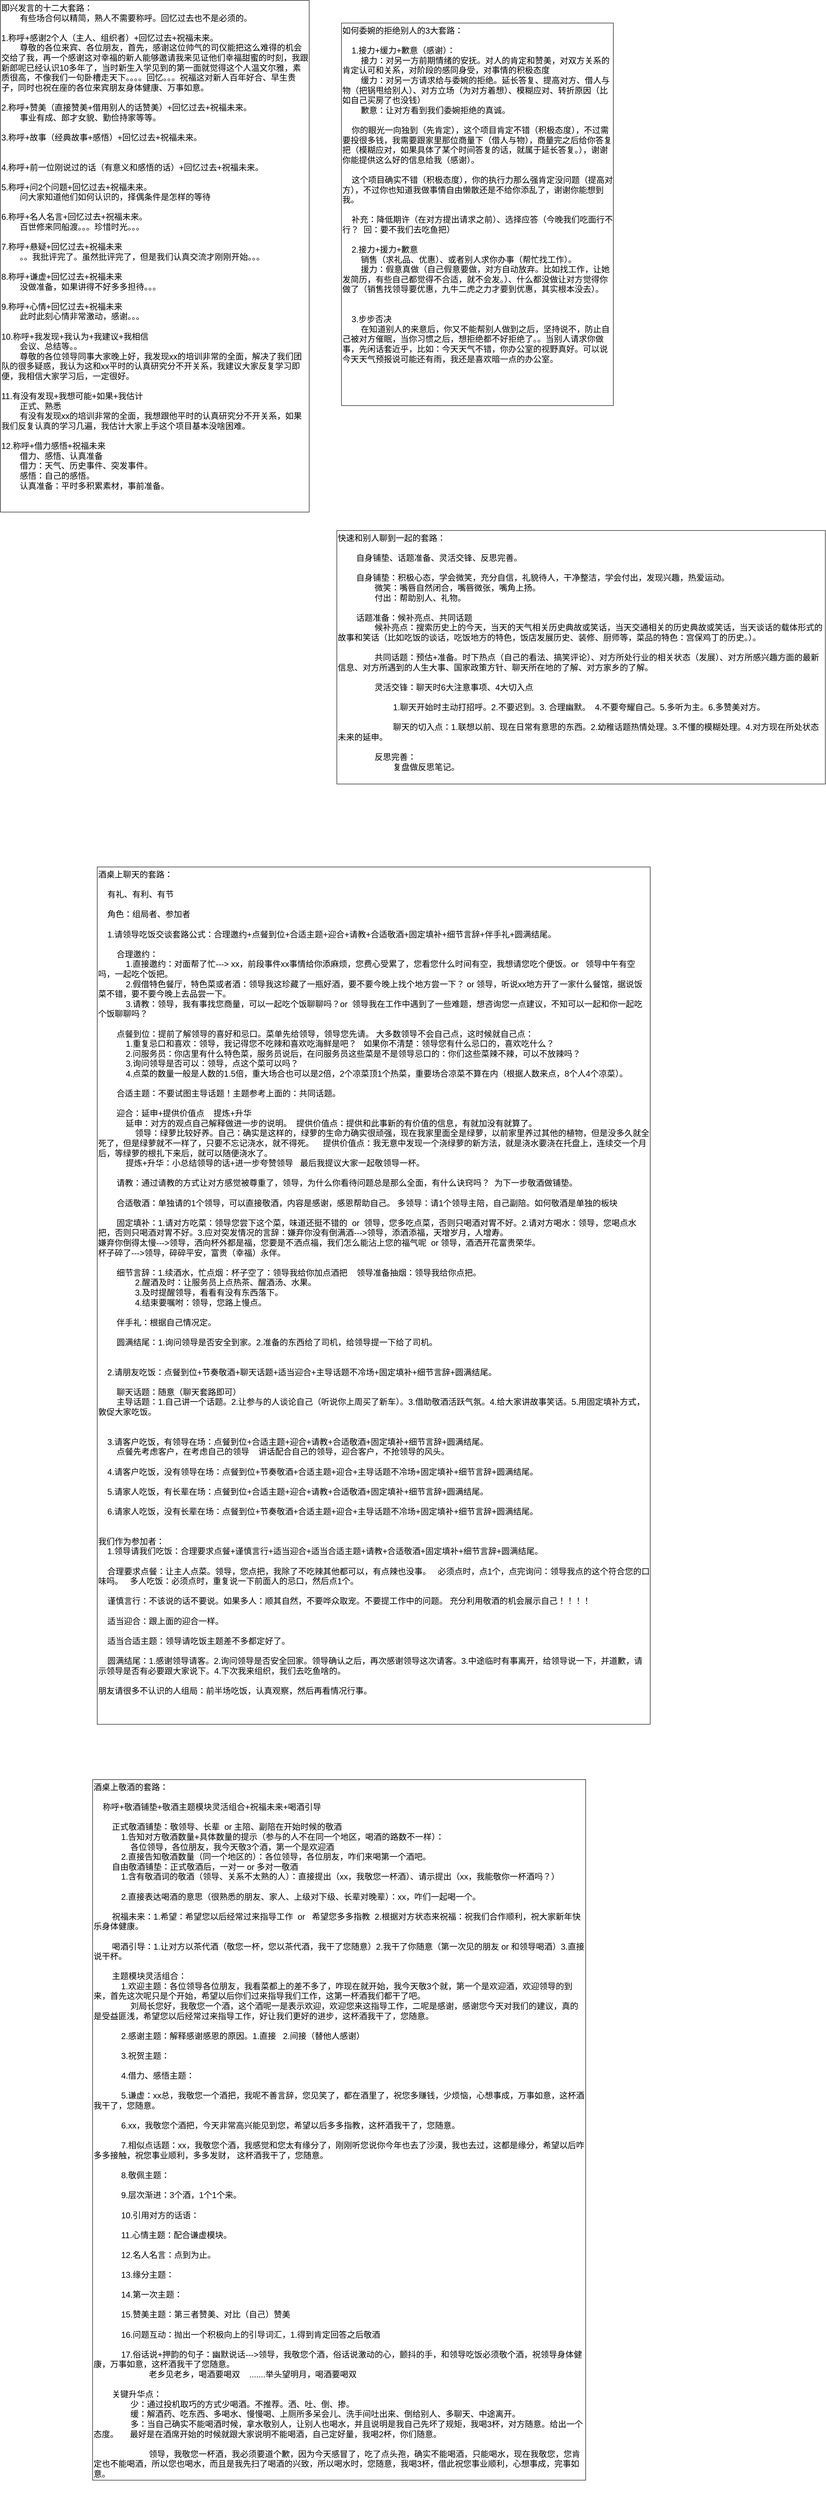 <mxfile version="22.1.16" type="github">
  <diagram name="第 1 页" id="cnIUandqyFZ5Glk0gNJO">
    <mxGraphModel dx="1101" dy="434" grid="1" gridSize="10" guides="1" tooltips="1" connect="1" arrows="1" fold="1" page="1" pageScale="1" pageWidth="827" pageHeight="1169" math="0" shadow="0">
      <root>
        <mxCell id="0" />
        <mxCell id="1" parent="0" />
        <mxCell id="VJTlfqrWW2QYB_PkbTW--1" value="即兴发言的十二大套路：&lt;br&gt;&lt;span style=&quot;white-space: pre;&quot;&gt;&#x9;&lt;/span&gt;有些场合何以精简，熟人不需要称呼。回忆过去也不是必须的。&lt;br&gt;&lt;br&gt;1.称呼+感谢2个人（主人、组织者）+回忆过去+祝福未来。&lt;br&gt;&lt;span style=&quot;white-space: pre;&quot;&gt;&#x9;&lt;/span&gt;尊敬的各位来宾、各位朋友，首先，感谢这位帅气的司仪能把这么难得的机会交给了我，再一个感谢这对幸福的新人能够邀请我来见证他们幸福甜蜜的时刻，我跟新郎呢已经认识10多年了，当时新生入学见到的第一面就觉得这个人温文尔雅，素质很高，不像我们一句卧槽走天下。。。。回忆。。。祝福这对新人百年好合、早生贵子，同时也祝在座的各位来宾朋友身体健康、万事如意。&lt;br&gt;&lt;br&gt;2.称呼+赞美（直接赞美+借用别人的话赞美）+回忆过去+祝福未来。&lt;br&gt;&lt;span style=&quot;white-space: pre;&quot;&gt;&#x9;&lt;/span&gt;事业有成、郎才女貌、勤俭持家等等。&lt;br&gt;&lt;br&gt;3.称呼+故事（经典故事+感悟）+回忆过去+祝福未来。&lt;br&gt;&lt;span style=&quot;white-space: pre;&quot;&gt;&#x9;&lt;/span&gt;&lt;br&gt;&lt;br&gt;4.称呼+前一位刚说过的话（有意义和感悟的话）+回忆过去+祝福未来。&lt;br&gt;&lt;br&gt;5.称呼+问2个问题+回忆过去+祝福未来。&lt;br&gt;&lt;span style=&quot;white-space: pre;&quot;&gt;&#x9;&lt;/span&gt;问大家知道他们如何认识的，择偶条件是怎样的等待&lt;br&gt;&lt;br&gt;6.称呼+名人名言+回忆过去+祝福未来。&lt;br&gt;&lt;span style=&quot;white-space: pre;&quot;&gt;&#x9;&lt;/span&gt;百世修来同船渡。。。珍惜时光。。。&lt;br&gt;&lt;br&gt;7.称呼+悬疑+回忆过去+祝福未来&lt;br&gt;&lt;span style=&quot;white-space: pre;&quot;&gt;&lt;span style=&quot;white-space: pre;&quot;&gt;&#x9;&lt;/span&gt;。。我批评完了。虽然批评完了，但是我们认真交流才刚刚开始。。。&#x9;&lt;br&gt;&lt;/span&gt;&lt;br&gt;8.称呼+谦虚+回忆过去+祝福未来&lt;br&gt;&lt;span style=&quot;white-space: pre;&quot;&gt;&#x9;&lt;/span&gt;没做准备，如果讲得不好多多担待。。。&lt;br&gt;&lt;br&gt;9.称呼+心情+回忆过去+祝福未来&lt;br&gt;&lt;span style=&quot;white-space: pre;&quot;&gt;&#x9;&lt;/span&gt;此时此刻心情非常激动，感谢。。。&lt;br&gt;&lt;br&gt;10.称呼+我发现+我认为+我建议+我相信&lt;br&gt;&lt;span style=&quot;white-space: pre;&quot;&gt;&#x9;&lt;/span&gt;会议、总结等。。&lt;br&gt;&lt;span style=&quot;white-space: pre;&quot;&gt;&#x9;&lt;/span&gt;尊敬的各位领导同事大家晚上好，我发现xx的培训非常的全面，解决了我们团队的很多疑惑，我认为这和xx平时的认真研究分不开关系，我建议大家反复学习即便，我相信大家学习后，一定很好。&lt;br&gt;&lt;br&gt;11.有没有发现+我想可能+如果+我估计&lt;br&gt;&lt;span style=&quot;white-space: pre;&quot;&gt;&#x9;&lt;/span&gt;正式、熟悉&lt;br&gt;&lt;span style=&quot;white-space: pre;&quot;&gt;&#x9;&lt;/span&gt;有没有发现xx的培训非常的全面，我想跟他平时的认真研究分不开关系，如果我们反复认真的学习几遍，我估计大家上手这个项目基本没啥困难。&lt;br&gt;&lt;br&gt;12.称呼+借力感悟+祝福未来&lt;br&gt;&lt;span style=&quot;white-space: pre;&quot;&gt;&#x9;&lt;/span&gt;借力、感悟、认真准备&lt;br&gt;&lt;span style=&quot;white-space: pre;&quot;&gt;&#x9;&lt;/span&gt;借力：天气、历史事件、突发事件。&lt;br&gt;&lt;span style=&quot;white-space: pre;&quot;&gt;&#x9;&lt;/span&gt;感悟：自己的感悟。&lt;br&gt;&lt;span style=&quot;white-space: pre;&quot;&gt;&#x9;&lt;/span&gt;认真准备：平时多积累素材，事前准备。" style="rounded=0;whiteSpace=wrap;html=1;fontSize=18;align=left;verticalAlign=top;" parent="1" vertex="1">
          <mxGeometry y="290" width="670" height="1110" as="geometry" />
        </mxCell>
        <mxCell id="VJTlfqrWW2QYB_PkbTW--2" value="如何委婉的拒绝别人的3大套路：&lt;br&gt;&lt;br&gt;&lt;span style=&quot;&quot;&gt;&lt;span style=&quot;white-space: pre;&quot;&gt;&amp;nbsp;&amp;nbsp;&amp;nbsp;&amp;nbsp;&lt;/span&gt;&lt;/span&gt;1.接力+缓力+歉意（感谢）：&lt;br&gt;&lt;span style=&quot;&quot;&gt;&lt;span style=&quot;white-space: pre;&quot;&gt;&amp;nbsp;&amp;nbsp;&amp;nbsp;&amp;nbsp;&lt;/span&gt;&lt;/span&gt;&lt;span style=&quot;&quot;&gt;&lt;span style=&quot;white-space: pre;&quot;&gt;&amp;nbsp;&amp;nbsp;&amp;nbsp;&amp;nbsp;&lt;/span&gt;&lt;/span&gt;接力：对另一方前期情绪的安抚。对人的肯定和赞美，对双方关系的肯定认可和关系，对阶段的感同身受，对事情的积极态度&lt;br&gt;&lt;span style=&quot;&quot;&gt;&lt;span style=&quot;white-space: pre;&quot;&gt;&amp;nbsp;&amp;nbsp;&amp;nbsp;&amp;nbsp;&lt;/span&gt;&lt;/span&gt;&lt;span style=&quot;&quot;&gt;&lt;span style=&quot;white-space: pre;&quot;&gt;&amp;nbsp;&amp;nbsp;&amp;nbsp;&amp;nbsp;&lt;/span&gt;&lt;/span&gt;缓力：对另一方请求给与委婉的拒绝。延长答复、提高对方、借人与物（把锅甩给别人）、对方立场（为对方着想）、模糊应对、转折原因（比如自己买房了也没钱）&lt;br&gt;&lt;span style=&quot;&quot;&gt;&lt;span style=&quot;white-space: pre;&quot;&gt;&amp;nbsp;&amp;nbsp;&amp;nbsp;&amp;nbsp;&lt;/span&gt;&lt;/span&gt;&lt;span style=&quot;&quot;&gt;&lt;span style=&quot;white-space: pre;&quot;&gt;&amp;nbsp;&amp;nbsp;&amp;nbsp;&amp;nbsp;&lt;/span&gt;&lt;/span&gt;歉意：让对方看到我们委婉拒绝的真诚。&lt;br&gt;&lt;br&gt;&lt;span style=&quot;&quot;&gt;&lt;span style=&quot;white-space: pre;&quot;&gt;&amp;nbsp;&amp;nbsp;&amp;nbsp;&amp;nbsp;&lt;/span&gt;&lt;/span&gt;你的眼光一向独到（先肯定），这个项目肯定不错（积极态度），不过需要投很多钱，我需要跟家里那位商量下（借人与物），商量完之后给你答复把（模糊应对，如果具体了某个时间答复的话，就属于延长答复。），谢谢你能提供这么好的信息给我（感谢）。&lt;br&gt;&lt;br&gt;&lt;span style=&quot;&quot;&gt;&lt;span style=&quot;white-space: pre;&quot;&gt;&amp;nbsp;&amp;nbsp;&amp;nbsp;&amp;nbsp;&lt;/span&gt;&lt;/span&gt;这个项目确实不错（积极态度），你的执行力那么强肯定没问题（提高对方），不过你也知道我做事情自由懒散还是不给你添乱了，谢谢你能想到我。&lt;br&gt;&lt;span style=&quot;&quot;&gt;&lt;span style=&quot;white-space: pre;&quot;&gt;&amp;nbsp;&amp;nbsp;&amp;nbsp;&amp;nbsp;&lt;/span&gt;&lt;/span&gt;&lt;br&gt;&lt;span style=&quot;&quot;&gt;&lt;span style=&quot;white-space: pre;&quot;&gt;&amp;nbsp;&amp;nbsp;&amp;nbsp;&amp;nbsp;&lt;/span&gt;&lt;/span&gt;补充：降低期许（在对方提出请求之前）、选择应答（今晚我们吃面行不行？&amp;nbsp; 回：要不我们去吃鱼把）&lt;br&gt;&lt;br&gt;&lt;span style=&quot;&quot;&gt;&lt;span style=&quot;white-space: pre;&quot;&gt;&amp;nbsp;&amp;nbsp;&amp;nbsp;&amp;nbsp;&lt;/span&gt;&lt;/span&gt;2.接力+援力+歉意&lt;br&gt;&lt;span style=&quot;white-space: pre;&quot;&gt;&#x9;&lt;/span&gt;销售（求礼品、优惠）、或者别人求你办事（帮忙找工作）。&lt;br&gt;&lt;span style=&quot;white-space: pre;&quot;&gt;&#x9;&lt;/span&gt;援力：假意真做（自己假意要做，对方自动放弃。比如找工作，让她发简历，有些自己都觉得不合适，就不会发。）、什么都没做让对方觉得你做了（销售找领导要优惠，九牛二虎之力才要到优惠，其实根本没去）。&amp;nbsp;&lt;br&gt;&lt;br&gt;&lt;span style=&quot;&quot;&gt;&lt;span style=&quot;white-space: pre;&quot;&gt;&amp;nbsp;&amp;nbsp;&amp;nbsp;&amp;nbsp;&lt;/span&gt;&lt;/span&gt;&lt;br&gt;&lt;span style=&quot;&quot;&gt;&lt;span style=&quot;white-space: pre;&quot;&gt;&amp;nbsp;&amp;nbsp;&amp;nbsp;&amp;nbsp;3&lt;/span&gt;&lt;/span&gt;.步步否决&lt;br&gt;&lt;span style=&quot;white-space: pre;&quot;&gt;&#x9;&lt;/span&gt;在知道别人的来意后，你又不能帮别人做到之后，坚持说不，防止自己被对方催眠，当你习惯之后，想拒绝都不好拒绝了。。当别人请求你做事，先闲话套近乎，比如：今天天气不错，你办公室的视野真好。可以说今天天气预报说可能还有雨，我还是喜欢暗一点的办公室。" style="rounded=0;whiteSpace=wrap;html=1;fontSize=18;align=left;verticalAlign=top;" parent="1" vertex="1">
          <mxGeometry x="740" y="339" width="590" height="830" as="geometry" />
        </mxCell>
        <mxCell id="VJTlfqrWW2QYB_PkbTW--3" value="快速和别人聊到一起的套路：&lt;br&gt;&lt;br&gt;&lt;span style=&quot;white-space: pre;&quot;&gt;&#x9;&lt;/span&gt;自身铺垫、话题准备、灵活交锋、反思完善。&lt;br&gt;&lt;br&gt;&lt;span style=&quot;white-space: pre;&quot;&gt;&#x9;&lt;/span&gt;自身铺垫：积极心态，学会微笑，充分自信，礼貌待人，干净整洁，学会付出，发现兴趣，热爱运动。&lt;br&gt;&lt;span style=&quot;white-space: pre;&quot;&gt;&#x9;&lt;/span&gt;&lt;span style=&quot;white-space: pre;&quot;&gt;&#x9;&lt;/span&gt;微笑：嘴唇自然闭合，嘴唇微张，嘴角上扬。&lt;br&gt;&lt;span style=&quot;white-space: pre;&quot;&gt;&#x9;&lt;/span&gt;&lt;span style=&quot;white-space: pre;&quot;&gt;&#x9;&lt;/span&gt;付出：帮助别人、礼物。&lt;br&gt;&lt;span style=&quot;white-space: pre;&quot;&gt;&#x9;&lt;/span&gt;&lt;br&gt;&lt;span style=&quot;white-space: pre;&quot;&gt;&#x9;&lt;/span&gt;话题准备：候补亮点、共同话题&lt;br&gt;&lt;span style=&quot;white-space: pre;&quot;&gt;&#x9;&lt;/span&gt;&lt;span style=&quot;white-space: pre;&quot;&gt;&#x9;&lt;/span&gt;候补亮点：搜索历史上的今天，当天的天气相关历史典故或笑话，当天交通相关的历史典故或笑话，当天谈话的载体形式的故事和笑话（比如吃饭的谈话，吃饭地方的特色，饭店发展历史、装修、厨师等，菜品的特色：宫保鸡丁的历史。）。&lt;br&gt;&lt;span style=&quot;white-space: pre;&quot;&gt;&#x9;&lt;/span&gt;&lt;span style=&quot;white-space: pre;&quot;&gt;&#x9;&lt;/span&gt;&lt;br&gt;&lt;span style=&quot;white-space: pre;&quot;&gt;&#x9;&lt;/span&gt;&lt;span style=&quot;white-space: pre;&quot;&gt;&#x9;&lt;/span&gt;共同话题：预估+准备。时下热点（自己的看法、搞笑评论）、对方所处行业的相关状态（发展）、对方所感兴趣方面的最新信息、对方所遇到的人生大事、国家政策方针、聊天所在地的了解、对方家乡的了解。&lt;br&gt;&lt;br&gt;&lt;span style=&quot;white-space: pre;&quot;&gt;&#x9;&lt;/span&gt;&lt;span style=&quot;white-space: pre;&quot;&gt;&#x9;&lt;/span&gt;灵活交锋：聊天时6大注意事项、4大切入点&lt;br&gt;&lt;br&gt;&lt;span style=&quot;white-space: pre;&quot;&gt;&#x9;&lt;/span&gt;&lt;span style=&quot;white-space: pre;&quot;&gt;&#x9;&lt;/span&gt;&lt;span style=&quot;white-space: pre;&quot;&gt;&#x9;&lt;/span&gt;1.聊天开始时主动打招呼。2.不要迟到。3. 合理幽默。&amp;nbsp; 4.不要夸耀自己。5.多听为主。6.多赞美对方。&lt;br&gt;&lt;span style=&quot;white-space: pre;&quot;&gt;&#x9;&lt;/span&gt;&lt;span style=&quot;white-space: pre;&quot;&gt;&#x9;&lt;/span&gt;&lt;span style=&quot;white-space: pre;&quot;&gt;&#x9;&lt;/span&gt;&lt;br&gt;&lt;span style=&quot;white-space: pre;&quot;&gt;&#x9;&lt;/span&gt;&lt;span style=&quot;white-space: pre;&quot;&gt;&#x9;&lt;/span&gt;&lt;span style=&quot;white-space: pre;&quot;&gt;&#x9;&lt;/span&gt;聊天的切入点：1.联想以前、现在日常有意思的东西。2.幼稚话题热情处理。3.不懂的模糊处理。4.对方现在所处状态未来的延申。&lt;br&gt;&lt;br&gt;&lt;span style=&quot;white-space: pre;&quot;&gt;&#x9;&lt;/span&gt;&lt;span style=&quot;white-space: pre;&quot;&gt;&#x9;&lt;/span&gt;反思完善：&lt;br&gt;&lt;span style=&quot;white-space: pre;&quot;&gt;&#x9;&lt;/span&gt;&lt;span style=&quot;white-space: pre;&quot;&gt;&#x9;&lt;/span&gt;&lt;span style=&quot;white-space: pre;&quot;&gt;&#x9;&lt;/span&gt;复盘做反思笔记。" style="rounded=0;whiteSpace=wrap;html=1;fontSize=18;verticalAlign=top;align=left;" parent="1" vertex="1">
          <mxGeometry x="730" y="1440" width="1060" height="550" as="geometry" />
        </mxCell>
        <mxCell id="KGdDSe4qW5pxQLbg8G-k-1" value="酒桌上聊天的套路：&lt;br&gt;&lt;br&gt;&lt;span style=&quot;&quot;&gt;&lt;span style=&quot;&quot;&gt;&amp;nbsp;&amp;nbsp;&amp;nbsp;&amp;nbsp;&lt;/span&gt;&lt;/span&gt;有礼、有利、有节&lt;br&gt;&lt;br&gt;&lt;span style=&quot;&quot;&gt;&lt;span style=&quot;&quot;&gt;&amp;nbsp;&amp;nbsp;&amp;nbsp;&amp;nbsp;&lt;/span&gt;&lt;/span&gt;角色：组局者、参加者&lt;br&gt;&lt;br&gt;&lt;span style=&quot;&quot;&gt;&lt;span style=&quot;&quot;&gt;&amp;nbsp;&amp;nbsp;&amp;nbsp;&amp;nbsp;&lt;/span&gt;&lt;/span&gt;1.请领导吃饭交谈套路公式：合理邀约+点餐到位+合适主题+迎合+请教+合适敬酒+固定填补+细节言辞+伴手礼+圆满结尾。&lt;br&gt;&lt;br&gt;&lt;span style=&quot;&quot;&gt;&lt;span style=&quot;&quot;&gt;&amp;nbsp;&amp;nbsp;&amp;nbsp;&amp;nbsp;&lt;/span&gt;&lt;/span&gt;&lt;span style=&quot;&quot;&gt;&lt;span style=&quot;&quot;&gt;&amp;nbsp;&amp;nbsp;&amp;nbsp;&amp;nbsp;&lt;/span&gt;&lt;/span&gt;合理邀约：&lt;br&gt;&lt;span style=&quot;&quot;&gt;&lt;span style=&quot;&quot;&gt;&amp;nbsp;&amp;nbsp;&amp;nbsp;&amp;nbsp;&lt;/span&gt;&lt;/span&gt;&lt;span style=&quot;&quot;&gt;&lt;span style=&quot;&quot;&gt;&amp;nbsp;&amp;nbsp;&amp;nbsp;&amp;nbsp;&lt;/span&gt;&lt;/span&gt;&lt;span style=&quot;&quot;&gt;&lt;span style=&quot;&quot;&gt;&amp;nbsp;&amp;nbsp;&amp;nbsp;&amp;nbsp;&lt;/span&gt;&lt;/span&gt;1.直接邀约：对面帮了忙---&amp;gt; xx，前段事件xx事情给你添麻烦，您费心受累了，您看您什么时间有空，我想请您吃个便饭。or&amp;nbsp; &amp;nbsp;领导中午有空吗，一起吃个饭把。&lt;br&gt;&lt;span style=&quot;&quot;&gt;&lt;span style=&quot;&quot;&gt;&amp;nbsp;&amp;nbsp;&amp;nbsp;&amp;nbsp;&lt;/span&gt;&lt;/span&gt;&lt;span style=&quot;&quot;&gt;&lt;span style=&quot;&quot;&gt;&amp;nbsp;&amp;nbsp;&amp;nbsp;&amp;nbsp;&lt;/span&gt;&lt;/span&gt;&lt;span style=&quot;&quot;&gt;&lt;span style=&quot;&quot;&gt;&amp;nbsp;&amp;nbsp;&amp;nbsp;&amp;nbsp;&lt;/span&gt;&lt;/span&gt;2.假借特色餐厅，特色菜或者酒：领导我这珍藏了一瓶好酒，要不要今晚上找个地方尝一下？ or 领导，听说xx地方开了一家什么餐馆，据说饭菜不错，要不要今晚上去品尝一下。&lt;br&gt;&lt;span style=&quot;&quot;&gt;&lt;span style=&quot;&quot;&gt;&amp;nbsp;&amp;nbsp;&amp;nbsp;&amp;nbsp;&lt;/span&gt;&lt;/span&gt;&lt;span style=&quot;&quot;&gt;&lt;span style=&quot;&quot;&gt;&amp;nbsp;&amp;nbsp;&amp;nbsp;&amp;nbsp;&lt;/span&gt;&lt;/span&gt;&lt;span style=&quot;&quot;&gt;&lt;span style=&quot;&quot;&gt;&amp;nbsp;&amp;nbsp;&amp;nbsp;&amp;nbsp;&lt;/span&gt;&lt;/span&gt;3.请教：领导，我有事找您商量，可以一起吃个饭聊聊吗？or&amp;nbsp; 领导我在工作中遇到了一些难题，想咨询您一点建议，不知可以一起和你一起吃个饭聊聊吗？&lt;br&gt;&lt;br&gt;&lt;span style=&quot;&quot;&gt;&lt;span style=&quot;&quot;&gt;&amp;nbsp;&amp;nbsp;&amp;nbsp;&amp;nbsp;&lt;/span&gt;&lt;/span&gt;&lt;span style=&quot;&quot;&gt;&lt;span style=&quot;&quot;&gt;&amp;nbsp;&amp;nbsp;&amp;nbsp;&amp;nbsp;&lt;/span&gt;&lt;/span&gt;点餐到位：提前了解领导的喜好和忌口。菜单先给领导，领导您先请。 大多数领导不会自己点，这时候就自己点：&lt;br&gt;&lt;span style=&quot;&quot;&gt;&lt;span style=&quot;&quot;&gt;&amp;nbsp;&amp;nbsp;&amp;nbsp;&amp;nbsp;&lt;/span&gt;&lt;/span&gt;&lt;span style=&quot;&quot;&gt;&lt;span style=&quot;&quot;&gt;&amp;nbsp;&amp;nbsp;&amp;nbsp;&amp;nbsp;&lt;/span&gt;&lt;/span&gt;&lt;span style=&quot;&quot;&gt;&lt;span style=&quot;&quot;&gt;&amp;nbsp;&amp;nbsp;&amp;nbsp;&amp;nbsp;&lt;/span&gt;&lt;/span&gt;1.重复忌口和喜欢：领导，我记得您不吃辣和喜欢吃海鲜是吧？&amp;nbsp; &amp;nbsp;如果你不清楚：领导您有什么忌口的，喜欢吃什么？&lt;br&gt;&lt;span style=&quot;&quot;&gt;&lt;span style=&quot;&quot;&gt;&amp;nbsp;&amp;nbsp;&amp;nbsp;&amp;nbsp;&lt;/span&gt;&lt;/span&gt;&lt;span style=&quot;&quot;&gt;&lt;span style=&quot;&quot;&gt;&amp;nbsp;&amp;nbsp;&amp;nbsp;&amp;nbsp;&lt;/span&gt;&lt;/span&gt;&lt;span style=&quot;&quot;&gt;&lt;span style=&quot;&quot;&gt;&amp;nbsp;&amp;nbsp;&amp;nbsp;&amp;nbsp;&lt;/span&gt;&lt;/span&gt;2.问服务员：你店里有什么特色菜，服务员说后，在问服务员这些菜是不是领导忌口的：你们这些菜辣不辣，可以不放辣吗？&lt;br&gt;&lt;span style=&quot;&quot;&gt;&lt;span style=&quot;&quot;&gt;&amp;nbsp;&amp;nbsp;&amp;nbsp;&amp;nbsp;&lt;/span&gt;&lt;/span&gt;&lt;span style=&quot;&quot;&gt;&lt;span style=&quot;&quot;&gt;&amp;nbsp;&amp;nbsp;&amp;nbsp;&amp;nbsp;&lt;/span&gt;&lt;/span&gt;&lt;span style=&quot;&quot;&gt;&lt;span style=&quot;&quot;&gt;&amp;nbsp;&amp;nbsp;&amp;nbsp;&amp;nbsp;&lt;/span&gt;&lt;/span&gt;3.询问领导是否可以：领导，点这个菜可以吗？&lt;br&gt;&lt;span style=&quot;&quot;&gt;&lt;span style=&quot;&quot;&gt;&amp;nbsp;&amp;nbsp;&amp;nbsp;&amp;nbsp;&lt;/span&gt;&lt;/span&gt;&lt;span style=&quot;&quot;&gt;&lt;span style=&quot;&quot;&gt;&amp;nbsp;&amp;nbsp;&amp;nbsp;&amp;nbsp;&lt;/span&gt;&lt;/span&gt;&lt;span style=&quot;&quot;&gt;&lt;span style=&quot;&quot;&gt;&amp;nbsp;&amp;nbsp;&amp;nbsp;&amp;nbsp;&lt;/span&gt;&lt;/span&gt;4.点菜的数量一般是人数的1.5倍，重大场合也可以是2倍，2个凉菜顶1个热菜，重要场合凉菜不算在内（根据人数来点，8个人4个凉菜）。&lt;br&gt;&lt;span style=&quot;&quot;&gt;&lt;span style=&quot;&quot;&gt;&amp;nbsp;&amp;nbsp;&amp;nbsp;&amp;nbsp;&lt;/span&gt;&lt;/span&gt;&lt;span style=&quot;&quot;&gt;&lt;span style=&quot;&quot;&gt;&amp;nbsp;&amp;nbsp;&amp;nbsp;&amp;nbsp;&lt;/span&gt;&lt;/span&gt;&lt;span style=&quot;&quot;&gt;&lt;span style=&quot;&quot;&gt;&amp;nbsp;&amp;nbsp;&amp;nbsp;&amp;nbsp;&lt;/span&gt;&lt;/span&gt;&lt;br&gt;&lt;span style=&quot;&quot;&gt;&lt;span style=&quot;&quot;&gt;&amp;nbsp;&amp;nbsp;&amp;nbsp;&amp;nbsp;&lt;/span&gt;&lt;/span&gt;&lt;span style=&quot;&quot;&gt;&lt;span style=&quot;&quot;&gt;&amp;nbsp;&amp;nbsp;&amp;nbsp;&amp;nbsp;&lt;/span&gt;&lt;/span&gt;合适主题：不要试图主导话题！主题参考上面的：共同话题。&lt;br&gt;&lt;br&gt;&lt;span style=&quot;&quot;&gt;&lt;span style=&quot;&quot;&gt;&amp;nbsp;&amp;nbsp;&amp;nbsp;&amp;nbsp;&lt;/span&gt;&lt;/span&gt;&lt;span style=&quot;&quot;&gt;&lt;span style=&quot;&quot;&gt;&amp;nbsp;&amp;nbsp;&amp;nbsp;&amp;nbsp;&lt;/span&gt;&lt;/span&gt;迎合：延申+提供价值点&amp;nbsp; &amp;nbsp; 提炼+升华&lt;br&gt;&lt;span style=&quot;&quot;&gt;&lt;span style=&quot;&quot;&gt;&amp;nbsp;&amp;nbsp;&amp;nbsp;&amp;nbsp;&lt;/span&gt;&lt;/span&gt;&lt;span style=&quot;&quot;&gt;&lt;span style=&quot;&quot;&gt;&amp;nbsp;&amp;nbsp;&amp;nbsp;&amp;nbsp;&lt;/span&gt;&lt;/span&gt;&lt;span style=&quot;&quot;&gt;&lt;span style=&quot;&quot;&gt;&amp;nbsp;&amp;nbsp;&amp;nbsp;&amp;nbsp;&lt;/span&gt;&lt;/span&gt;延申：对方的观点自己解释做进一步的说明。&amp;nbsp; 提供价值点：提供和此事新的有价值的信息，有就加没有就算了。&lt;br&gt;&lt;span style=&quot;&quot;&gt;&lt;span style=&quot;&quot;&gt;&amp;nbsp;&amp;nbsp;&amp;nbsp;&amp;nbsp;&lt;/span&gt;&lt;/span&gt;&lt;span style=&quot;&quot;&gt;&lt;span style=&quot;&quot;&gt;&amp;nbsp;&amp;nbsp;&amp;nbsp;&amp;nbsp;&lt;/span&gt;&lt;/span&gt;&lt;span style=&quot;&quot;&gt;&lt;span style=&quot;&quot;&gt;&amp;nbsp;&amp;nbsp;&amp;nbsp;&amp;nbsp;&lt;/span&gt;&lt;/span&gt;&lt;span style=&quot;&quot;&gt;&lt;span style=&quot;&quot;&gt;&amp;nbsp;&amp;nbsp;&amp;nbsp;&amp;nbsp;&lt;/span&gt;&lt;/span&gt;领导：绿萝比较好养。自己：确实是这样的，绿萝的生命力确实很顽强，现在我家里面全是绿萝，以前家里养过其他的植物，但是没多久就全死了，但是绿萝就不一样了，只要不忘记浇水，就不得死。&amp;nbsp; &amp;nbsp; 提供价值点：我无意中发现一个浇绿萝的新方法，就是浇水要浇在托盘上，连续交一个月后，等绿萝的根扎下来后，就可以随便浇水了。&lt;br&gt;&lt;span style=&quot;&quot;&gt;&lt;span style=&quot;&quot;&gt;&amp;nbsp;&amp;nbsp;&amp;nbsp;&amp;nbsp;&lt;/span&gt;&lt;/span&gt;&lt;span style=&quot;&quot;&gt;&lt;span style=&quot;&quot;&gt;&amp;nbsp;&amp;nbsp;&amp;nbsp;&amp;nbsp;&lt;/span&gt;&lt;/span&gt;&lt;span style=&quot;&quot;&gt;&lt;span style=&quot;&quot;&gt;&amp;nbsp;&amp;nbsp;&amp;nbsp;&amp;nbsp;&lt;/span&gt;&lt;/span&gt;提炼+升华：小总结领导的话+进一步夸赞领导&amp;nbsp; &amp;nbsp;最后我提议大家一起敬领导一杯。&lt;br&gt;&lt;br&gt;&lt;span style=&quot;&quot;&gt;&lt;span style=&quot;&quot;&gt;&amp;nbsp;&amp;nbsp;&amp;nbsp;&amp;nbsp;&lt;/span&gt;&lt;/span&gt;&lt;span style=&quot;&quot;&gt;&lt;span style=&quot;&quot;&gt;&amp;nbsp;&amp;nbsp;&amp;nbsp;&amp;nbsp;&lt;/span&gt;&lt;/span&gt;请教：通过请教的方式让对方感觉被尊重了，领导，为什么你看待问题总是那么全面，有什么诀窍吗？&amp;nbsp; 为下一步敬酒做铺垫。&lt;br&gt;&lt;br&gt;&lt;span style=&quot;&quot;&gt;&lt;span style=&quot;&quot;&gt;&amp;nbsp;&amp;nbsp;&amp;nbsp;&amp;nbsp;&lt;/span&gt;&lt;/span&gt;&lt;span style=&quot;&quot;&gt;&lt;span style=&quot;&quot;&gt;&amp;nbsp;&amp;nbsp;&amp;nbsp;&amp;nbsp;&lt;/span&gt;&lt;/span&gt;合适敬酒：单独请的1个领导，可以直接敬酒，内容是感谢，感恩帮助自己。 多领导：请1个领导主陪，自己副陪。如何敬酒是单独的板块&lt;br&gt;&lt;br&gt;&lt;span style=&quot;&quot;&gt;&lt;span style=&quot;&quot;&gt;&amp;nbsp;&amp;nbsp;&amp;nbsp;&amp;nbsp;&lt;/span&gt;&lt;/span&gt;&lt;span style=&quot;&quot;&gt;&lt;span style=&quot;&quot;&gt;&amp;nbsp;&amp;nbsp;&amp;nbsp;&amp;nbsp;&lt;/span&gt;&lt;/span&gt;固定填补：1.请对方吃菜：领导您尝下这个菜，味道还挺不错的&amp;nbsp; or&amp;nbsp; 领导，您多吃点菜，否则只喝酒对胃不好。2.请对方喝水：领导，您喝点水把，否则只喝酒对胃不好。3.应对突发情况的言辞：嫌弃你没有倒满酒---&amp;gt;领导，添酒添福，天增岁月，人增寿。&lt;br&gt;嫌弃你倒得太慢---&amp;gt;领导，洒向杯外都是福，您要是不洒点福，我们怎么能沾上您的福气呢&amp;nbsp; or 领导，酒洒开花富贵荣华。&amp;nbsp;&amp;nbsp;&lt;br&gt;杯子碎了---&amp;gt;领导，碎碎平安，富贵（幸福）永伴。&lt;br&gt;&lt;br&gt;&lt;span style=&quot;&quot;&gt;&lt;span style=&quot;&quot;&gt;&amp;nbsp;&amp;nbsp;&amp;nbsp;&amp;nbsp;&lt;/span&gt;&lt;/span&gt;&lt;span style=&quot;&quot;&gt;&lt;span style=&quot;&quot;&gt;&amp;nbsp;&amp;nbsp;&amp;nbsp;&amp;nbsp;&lt;/span&gt;&lt;/span&gt;细节言辞：1.续酒水，忙点烟：杯子空了：领导我给你加点酒把&amp;nbsp; &amp;nbsp; 领导准备抽烟：领导我给你点把。&lt;br&gt;&lt;span style=&quot;&quot;&gt;&lt;span style=&quot;&quot;&gt;&amp;nbsp;&amp;nbsp;&amp;nbsp;&amp;nbsp;&lt;/span&gt;&lt;/span&gt;&lt;span style=&quot;&quot;&gt;&lt;span style=&quot;&quot;&gt;&amp;nbsp;&amp;nbsp;&amp;nbsp;&amp;nbsp;&lt;/span&gt;&lt;/span&gt;&lt;span style=&quot;&quot;&gt;&lt;span style=&quot;&quot;&gt;&amp;nbsp;&amp;nbsp;&amp;nbsp;&amp;nbsp;&lt;/span&gt;&lt;/span&gt;&lt;span style=&quot;&quot;&gt;&lt;span style=&quot;&quot;&gt;&amp;nbsp;&amp;nbsp;&amp;nbsp;&amp;nbsp;&lt;/span&gt;&lt;/span&gt;2.醒酒及时：让服务员上点热茶、醒酒汤、水果。&lt;br&gt;&lt;span style=&quot;&quot;&gt;&lt;span style=&quot;&quot;&gt;&amp;nbsp;&amp;nbsp;&amp;nbsp;&amp;nbsp;&lt;/span&gt;&lt;/span&gt;&lt;span style=&quot;&quot;&gt;&lt;span style=&quot;&quot;&gt;&amp;nbsp;&amp;nbsp;&amp;nbsp;&amp;nbsp;&lt;/span&gt;&lt;/span&gt;&lt;span style=&quot;&quot;&gt;&lt;span style=&quot;&quot;&gt;&amp;nbsp;&amp;nbsp;&amp;nbsp;&amp;nbsp;&lt;/span&gt;&lt;/span&gt;&lt;span style=&quot;&quot;&gt;&lt;span style=&quot;&quot;&gt;&amp;nbsp;&amp;nbsp;&amp;nbsp;&amp;nbsp;&lt;/span&gt;&lt;/span&gt;3.及时提醒领导，看看有没有东西落下。&lt;br&gt;&lt;span style=&quot;&quot;&gt;&lt;span style=&quot;&quot;&gt;&amp;nbsp;&amp;nbsp;&amp;nbsp;&amp;nbsp;&lt;/span&gt;&lt;/span&gt;&lt;span style=&quot;&quot;&gt;&lt;span style=&quot;&quot;&gt;&amp;nbsp;&amp;nbsp;&amp;nbsp;&amp;nbsp;&lt;/span&gt;&lt;/span&gt;&lt;span style=&quot;&quot;&gt;&lt;span style=&quot;&quot;&gt;&amp;nbsp;&amp;nbsp;&amp;nbsp;&amp;nbsp;&lt;/span&gt;&lt;/span&gt;&lt;span style=&quot;&quot;&gt;&lt;span style=&quot;&quot;&gt;&amp;nbsp;&amp;nbsp;&amp;nbsp;&amp;nbsp;&lt;/span&gt;&lt;/span&gt;4.结束要嘱咐：领导，您路上慢点。&lt;br&gt;&lt;br&gt;&lt;span style=&quot;&quot;&gt;&lt;span style=&quot;&quot;&gt;&amp;nbsp;&amp;nbsp;&amp;nbsp;&amp;nbsp;&lt;/span&gt;&lt;/span&gt;&lt;span style=&quot;&quot;&gt;&lt;span style=&quot;&quot;&gt;&amp;nbsp;&amp;nbsp;&amp;nbsp;&amp;nbsp;&lt;/span&gt;&lt;/span&gt;伴手礼：根据自己情况定。&lt;br&gt;&lt;br&gt;&lt;span style=&quot;&quot;&gt;&lt;span style=&quot;&quot;&gt;&amp;nbsp;&amp;nbsp;&amp;nbsp;&amp;nbsp;&lt;/span&gt;&lt;/span&gt;&lt;span style=&quot;&quot;&gt;&lt;span style=&quot;&quot;&gt;&amp;nbsp;&amp;nbsp;&amp;nbsp;&amp;nbsp;&lt;/span&gt;&lt;/span&gt;圆满结尾：1.询问领导是否安全到家。2.准备的东西给了司机，给领导提一下给了司机。&lt;br&gt;&lt;br&gt;&lt;span style=&quot;&quot;&gt;&lt;span style=&quot;&quot;&gt;&amp;nbsp;&amp;nbsp;&amp;nbsp;&amp;nbsp;&lt;/span&gt;&lt;/span&gt;&lt;br&gt;&lt;span style=&quot;&quot;&gt;&lt;span style=&quot;&quot;&gt;&amp;nbsp;&amp;nbsp;&amp;nbsp;&amp;nbsp;&lt;/span&gt;&lt;/span&gt;2.请朋友吃饭：点餐到位+节奏敬酒+聊天话题+适当迎合+主导话题不冷场+固定填补+细节言辞+圆满结尾。&lt;br&gt;&lt;br&gt;&lt;span style=&quot;&quot;&gt;&lt;span style=&quot;&quot;&gt;&amp;nbsp;&amp;nbsp;&amp;nbsp;&amp;nbsp;&lt;/span&gt;&lt;/span&gt;&lt;span style=&quot;&quot;&gt;&lt;span style=&quot;&quot;&gt;&amp;nbsp;&amp;nbsp;&amp;nbsp;&amp;nbsp;&lt;/span&gt;&lt;/span&gt;聊天话题：随意（聊天套路即可）&lt;br&gt;&lt;span style=&quot;&quot;&gt;&lt;span style=&quot;&quot;&gt;&amp;nbsp;&amp;nbsp;&amp;nbsp;&amp;nbsp;&lt;/span&gt;&lt;/span&gt;&lt;span style=&quot;&quot;&gt;&lt;span style=&quot;&quot;&gt;&amp;nbsp;&amp;nbsp;&amp;nbsp;&amp;nbsp;&lt;/span&gt;&lt;/span&gt;主导话题：1.自己讲一个话题。2.让参与的人谈论自己（听说你上周买了新车）。3.借助敬酒活跃气氛。4.给大家讲故事笑话。5.用固定填补方式，敦促大家吃饭。&lt;br&gt;&lt;br&gt;&lt;br&gt;&lt;span style=&quot;&quot;&gt;&lt;span style=&quot;&quot;&gt;&amp;nbsp;&amp;nbsp;&amp;nbsp;&amp;nbsp;&lt;/span&gt;&lt;/span&gt;3.请客户吃饭，有领导在场：点餐到位+合适主题+迎合+请教+合适敬酒+固定填补+细节言辞+圆满结尾。&lt;br&gt;&lt;span style=&quot;&quot;&gt;&lt;span style=&quot;&quot;&gt;&amp;nbsp;&amp;nbsp;&amp;nbsp;&amp;nbsp;&lt;/span&gt;&lt;/span&gt;&lt;span style=&quot;&quot;&gt;&lt;span style=&quot;&quot;&gt;&amp;nbsp;&amp;nbsp;&amp;nbsp;&amp;nbsp;&lt;/span&gt;&lt;/span&gt;点餐先考虑客户，在考虑自己的领导&amp;nbsp; &amp;nbsp; 讲话配合自己的领导，迎合客户，不抢领导的风头。&lt;br&gt;&lt;br&gt;&amp;nbsp; &amp;nbsp; 4.请客户吃饭，没有领导在场：点餐到位+节奏敬酒+合适主题+迎合+主导话题不冷场+固定填补+细节言辞+圆满结尾。&lt;br&gt;&lt;br&gt;&amp;nbsp; &amp;nbsp; 5.请家人吃饭，有长辈在场：点餐到位+合适主题+迎合+请教+合适敬酒+固定填补+细节言辞+圆满结尾。&lt;br&gt;&lt;br&gt;&amp;nbsp; &amp;nbsp; 6.请家人吃饭，没有长辈在场：点餐到位+节奏敬酒+合适主题+迎合+主导话题不冷场+固定填补+细节言辞+圆满结尾。&lt;br&gt;&lt;br&gt;&lt;br&gt;我们作为参加者：&lt;br&gt;&lt;span style=&quot;&quot;&gt;&lt;span style=&quot;&quot;&gt;&amp;nbsp;&amp;nbsp;&amp;nbsp;&amp;nbsp;&lt;/span&gt;&lt;/span&gt;1.领导请我们吃饭：合理要求点餐+谨慎言行+适当迎合+适当合适主题+请教+合适敬酒+固定填补+细节言辞+圆满结尾。&lt;br&gt;&lt;br&gt;&lt;span style=&quot;&quot;&gt;&lt;span style=&quot;white-space: pre;&quot;&gt;&amp;nbsp;&amp;nbsp;&amp;nbsp;&amp;nbsp;&lt;/span&gt;&lt;/span&gt;合理要求点餐：让主人点菜。领导，您点把，我除了不吃辣其他都可以，有点辣也没事。&amp;nbsp; &amp;nbsp;必须点时，点1个，点完询问：领导我点的这个符合您的口味吗。&amp;nbsp; &amp;nbsp;多人吃饭：必须点时，重复说一下前面人的忌口，然后点1个。&lt;br&gt;&lt;br&gt;&lt;span style=&quot;&quot;&gt;&lt;span style=&quot;white-space: pre;&quot;&gt;&amp;nbsp;&amp;nbsp;&amp;nbsp;&amp;nbsp;&lt;/span&gt;&lt;/span&gt;谨慎言行：不该说的话不要说。如果多人：顺其自然，不要哗众取宠。不要提工作中的问题。 充分利用敬酒的机会展示自己！！！！&lt;br&gt;&lt;br&gt;&lt;span style=&quot;&quot;&gt;&lt;span style=&quot;white-space: pre;&quot;&gt;&amp;nbsp;&amp;nbsp;&amp;nbsp;&amp;nbsp;&lt;/span&gt;&lt;/span&gt;适当迎合：跟上面的迎合一样。&lt;br&gt;&lt;br&gt;&lt;span style=&quot;&quot;&gt;&lt;span style=&quot;white-space: pre;&quot;&gt;&amp;nbsp;&amp;nbsp;&amp;nbsp;&amp;nbsp;&lt;/span&gt;&lt;/span&gt;适当合适主题：领导请吃饭主题差不多都定好了。&lt;br&gt;&lt;br&gt;&lt;span style=&quot;&quot;&gt;&lt;span style=&quot;white-space: pre;&quot;&gt;&amp;nbsp;&amp;nbsp;&amp;nbsp;&amp;nbsp;&lt;/span&gt;&lt;/span&gt;圆满结尾：1.感谢领导请客。2.询问领导是否安全回家。领导确认之后，再次感谢领导这次请客。3.中途临时有事离开，给领导说一下，并道歉，请示领导是否有必要跟大家说下。4.下次我来组织，我们去吃鱼啥的。&lt;br&gt;&lt;br&gt;朋友请很多不认识的人组局：前半场吃饭，认真观察，然后再看情况行事。&lt;br&gt;" style="rounded=0;whiteSpace=wrap;html=1;fontSize=18;verticalAlign=top;align=left;" parent="1" vertex="1">
          <mxGeometry x="210" y="2170" width="1200" height="1860" as="geometry" />
        </mxCell>
        <mxCell id="8CROT66FknRMtnyYvVJa-1" value="酒桌上敬酒的套路：&lt;br&gt;&lt;br&gt;&lt;span style=&quot;&quot;&gt;&lt;span style=&quot;white-space: pre;&quot;&gt;&amp;nbsp;&amp;nbsp;&amp;nbsp;&amp;nbsp;&lt;/span&gt;&lt;/span&gt;称呼+敬酒铺垫+敬酒主题模块灵活组合+祝福未来+喝酒引导&lt;br&gt;&lt;br&gt;&lt;span style=&quot;&quot;&gt;&lt;span style=&quot;white-space: pre;&quot;&gt;&amp;nbsp;&amp;nbsp;&amp;nbsp;&amp;nbsp;&lt;/span&gt;&lt;/span&gt;&lt;span style=&quot;&quot;&gt;&lt;span style=&quot;white-space: pre;&quot;&gt;&amp;nbsp;&amp;nbsp;&amp;nbsp;&amp;nbsp;&lt;/span&gt;&lt;/span&gt;正式敬酒铺垫：敬领导、长辈&amp;nbsp; or 主陪、副陪在开始时候的敬酒&lt;br&gt;&lt;span style=&quot;&quot;&gt;&lt;span style=&quot;white-space: pre;&quot;&gt;&amp;nbsp;&amp;nbsp;&amp;nbsp;&amp;nbsp;&lt;/span&gt;&lt;/span&gt;&lt;span style=&quot;&quot;&gt;&lt;span style=&quot;white-space: pre;&quot;&gt;&amp;nbsp;&amp;nbsp;&amp;nbsp;&amp;nbsp;&lt;/span&gt;&lt;/span&gt;&lt;span style=&quot;&quot;&gt;&lt;span style=&quot;white-space: pre;&quot;&gt;&amp;nbsp;&amp;nbsp;&amp;nbsp;&amp;nbsp;&lt;/span&gt;&lt;/span&gt;1.告知对方敬酒数量+具体数量的提示（参与的人不在同一个地区，喝酒的路数不一样）：&lt;br&gt;&lt;span style=&quot;&quot;&gt;&lt;span style=&quot;white-space: pre;&quot;&gt;&amp;nbsp;&amp;nbsp;&amp;nbsp;&amp;nbsp;&lt;/span&gt;&lt;/span&gt;&lt;span style=&quot;&quot;&gt;&lt;span style=&quot;white-space: pre;&quot;&gt;&amp;nbsp;&amp;nbsp;&amp;nbsp;&amp;nbsp;&lt;/span&gt;&lt;/span&gt;&lt;span style=&quot;&quot;&gt;&lt;span style=&quot;white-space: pre;&quot;&gt;&amp;nbsp;&amp;nbsp;&amp;nbsp;&amp;nbsp;&lt;/span&gt;&lt;/span&gt;&lt;span style=&quot;&quot;&gt;&lt;span style=&quot;white-space: pre;&quot;&gt;&amp;nbsp;&amp;nbsp;&amp;nbsp;&amp;nbsp;&lt;/span&gt;&lt;/span&gt;各位领导，各位朋友，我今天敬3个酒，第一个是欢迎酒&lt;br&gt;&lt;span style=&quot;&quot;&gt;&lt;span style=&quot;white-space: pre;&quot;&gt;&amp;nbsp;&amp;nbsp;&amp;nbsp;&amp;nbsp;&lt;/span&gt;&lt;/span&gt;&lt;span style=&quot;&quot;&gt;&lt;span style=&quot;white-space: pre;&quot;&gt;&amp;nbsp;&amp;nbsp;&amp;nbsp;&amp;nbsp;&lt;/span&gt;&lt;/span&gt;&lt;span style=&quot;&quot;&gt;&lt;span style=&quot;white-space: pre;&quot;&gt;&amp;nbsp;&amp;nbsp;&amp;nbsp;&amp;nbsp;&lt;/span&gt;&lt;/span&gt;2.直接告知敬酒数量（同一个地区的）：各位领导，各位朋友，咋们来喝第一个酒吧。&lt;br&gt;&lt;span style=&quot;&quot;&gt;&lt;span style=&quot;white-space: pre;&quot;&gt;&amp;nbsp;&amp;nbsp;&amp;nbsp;&amp;nbsp;&lt;/span&gt;&lt;/span&gt;&lt;span style=&quot;&quot;&gt;&lt;span style=&quot;white-space: pre;&quot;&gt;&amp;nbsp;&amp;nbsp;&amp;nbsp;&amp;nbsp;&lt;/span&gt;&lt;/span&gt;自由敬酒铺垫：正式敬酒后，一对一 or 多对一敬酒&lt;br&gt;&lt;span style=&quot;&quot;&gt;&lt;span style=&quot;white-space: pre;&quot;&gt;&amp;nbsp;&amp;nbsp;&amp;nbsp;&amp;nbsp;&lt;/span&gt;&lt;span style=&quot;&quot;&gt;&lt;span style=&quot;white-space: pre;&quot;&gt;&amp;nbsp;&amp;nbsp;&amp;nbsp;&amp;nbsp;&lt;/span&gt;&lt;/span&gt;&lt;span style=&quot;&quot;&gt;&lt;span style=&quot;white-space: pre;&quot;&gt;&amp;nbsp;&amp;nbsp;&amp;nbsp;&amp;nbsp;&lt;/span&gt;&lt;/span&gt;1.&lt;/span&gt;含有敬酒词的敬酒（领导、关系不太熟的人）：直接提出（xx，我敬您一杯酒）、请示提出（xx，我能敬你一杯酒吗？）&lt;br&gt;&lt;br&gt;&lt;span style=&quot;&quot;&gt;&lt;span style=&quot;white-space: pre;&quot;&gt;&amp;nbsp;&amp;nbsp;&amp;nbsp;&amp;nbsp;&lt;/span&gt;&lt;/span&gt;&lt;span style=&quot;&quot;&gt;&lt;span style=&quot;white-space: pre;&quot;&gt;&amp;nbsp;&amp;nbsp;&amp;nbsp;&amp;nbsp;&lt;/span&gt;&lt;/span&gt;&lt;span style=&quot;&quot;&gt;&lt;span style=&quot;white-space: pre;&quot;&gt;&amp;nbsp;&amp;nbsp;&amp;nbsp;&amp;nbsp;&lt;/span&gt;&lt;/span&gt;2.直接表达喝酒的意思（很熟悉的朋友、家人、上级对下级、长辈对晚辈）：xx，咋们一起喝一个。&lt;br&gt;&lt;br&gt;&lt;span style=&quot;&quot;&gt;&lt;span style=&quot;white-space: pre;&quot;&gt;&amp;nbsp;&amp;nbsp;&amp;nbsp;&amp;nbsp;&lt;/span&gt;&lt;/span&gt;&lt;span style=&quot;&quot;&gt;&lt;span style=&quot;white-space: pre;&quot;&gt;&amp;nbsp;&amp;nbsp;&amp;nbsp;&amp;nbsp;&lt;/span&gt;&lt;/span&gt;祝福未来：1.希望：希望您以后经常过来指导工作&amp;nbsp; or&amp;nbsp; &amp;nbsp;希望您多多指教&amp;nbsp; 2.根据对方状态来祝福：祝我们合作顺利，祝大家新年快乐身体健康。&lt;br&gt;&lt;br&gt;&lt;span style=&quot;&quot;&gt;&lt;span style=&quot;white-space: pre;&quot;&gt;&amp;nbsp;&amp;nbsp;&amp;nbsp;&amp;nbsp;&lt;/span&gt;&lt;/span&gt;&lt;span style=&quot;&quot;&gt;&lt;span style=&quot;white-space: pre;&quot;&gt;&amp;nbsp;&amp;nbsp;&amp;nbsp;&amp;nbsp;&lt;/span&gt;&lt;/span&gt;喝酒引导：1.让对方以茶代酒（敬您一杯，您以茶代酒，我干了您随意）2.我干了你随意（第一次见的朋友 or 和领导喝酒）3.直接说干杯。&lt;br&gt;&lt;br&gt;&lt;span style=&quot;&quot;&gt;&lt;span style=&quot;white-space: pre;&quot;&gt;&amp;nbsp;&amp;nbsp;&amp;nbsp;&amp;nbsp;&lt;/span&gt;&lt;/span&gt;&lt;span style=&quot;&quot;&gt;&lt;span style=&quot;white-space: pre;&quot;&gt;&amp;nbsp;&amp;nbsp;&amp;nbsp;&amp;nbsp;&lt;/span&gt;&lt;/span&gt;主题模块灵活组合：&lt;br&gt;&lt;span style=&quot;&quot;&gt;&lt;span style=&quot;white-space: pre;&quot;&gt;&amp;nbsp;&amp;nbsp;&amp;nbsp;&amp;nbsp;&lt;/span&gt;&lt;/span&gt;&lt;span style=&quot;&quot;&gt;&lt;span style=&quot;white-space: pre;&quot;&gt;&amp;nbsp;&amp;nbsp;&amp;nbsp;&amp;nbsp;&lt;/span&gt;&lt;/span&gt;&lt;span style=&quot;&quot;&gt;&lt;span style=&quot;white-space: pre;&quot;&gt;&amp;nbsp;&amp;nbsp;&amp;nbsp;&amp;nbsp;&lt;/span&gt;&lt;/span&gt;1.欢迎主题：各位领导各位朋友，我看菜都上的差不多了，咋现在就开始，我今天敬3个就，第一个是欢迎酒，欢迎领导的到来，首先这次呢只是个开始，希望以后你们过来指导我们工作，这第一杯酒我们都干了吧。&lt;br&gt;&lt;span style=&quot;&quot;&gt;&lt;span style=&quot;white-space: pre;&quot;&gt;&amp;nbsp;&amp;nbsp;&amp;nbsp;&amp;nbsp;&lt;/span&gt;&lt;/span&gt;&lt;span style=&quot;&quot;&gt;&lt;span style=&quot;white-space: pre;&quot;&gt;&amp;nbsp;&amp;nbsp;&amp;nbsp;&amp;nbsp;&lt;/span&gt;&lt;/span&gt;&lt;span style=&quot;&quot;&gt;&lt;span style=&quot;white-space: pre;&quot;&gt;&amp;nbsp;&amp;nbsp;&amp;nbsp;&amp;nbsp;&lt;/span&gt;&lt;/span&gt;&lt;span style=&quot;&quot;&gt;&lt;span style=&quot;white-space: pre;&quot;&gt;&amp;nbsp;&amp;nbsp;&amp;nbsp;&amp;nbsp;&lt;/span&gt;&lt;/span&gt;刘局长您好，我敬您一个酒，这个酒呢一是表示欢迎，欢迎您来这指导工作，二呢是感谢，感谢您今天对我们的建议，真的是受益匪浅，希望您以后经常过来指导工作，好让我们更好的进步，这杯酒我干了，您随意。&lt;br&gt;&lt;br&gt;&lt;span style=&quot;&quot;&gt;&lt;span style=&quot;white-space: pre;&quot;&gt;&amp;nbsp;&amp;nbsp;&amp;nbsp;&amp;nbsp;&lt;/span&gt;&lt;/span&gt;&lt;span style=&quot;&quot;&gt;&lt;span style=&quot;white-space: pre;&quot;&gt;&amp;nbsp;&amp;nbsp;&amp;nbsp;&amp;nbsp;&lt;/span&gt;&lt;/span&gt;&lt;span style=&quot;&quot;&gt;&lt;span style=&quot;white-space: pre;&quot;&gt;&amp;nbsp;&amp;nbsp;&amp;nbsp;&amp;nbsp;&lt;/span&gt;&lt;/span&gt;2.感谢主题：解释感谢感恩的原因。1.直接&amp;nbsp; &amp;nbsp;2.间接（替他人感谢）&lt;br&gt;&lt;br&gt;&lt;span style=&quot;&quot;&gt;&lt;span style=&quot;white-space: pre;&quot;&gt;&amp;nbsp;&amp;nbsp;&amp;nbsp;&amp;nbsp;&lt;/span&gt;&lt;/span&gt;&lt;span style=&quot;&quot;&gt;&lt;span style=&quot;white-space: pre;&quot;&gt;&amp;nbsp;&amp;nbsp;&amp;nbsp;&amp;nbsp;&lt;/span&gt;&lt;/span&gt;&lt;span style=&quot;&quot;&gt;&lt;span style=&quot;white-space: pre;&quot;&gt;&amp;nbsp;&amp;nbsp;&amp;nbsp;&amp;nbsp;&lt;/span&gt;&lt;/span&gt;3.祝贺主题：&lt;br&gt;&lt;br&gt;&lt;span style=&quot;&quot;&gt;&lt;span style=&quot;white-space: pre;&quot;&gt;&amp;nbsp;&amp;nbsp;&amp;nbsp;&amp;nbsp;&lt;/span&gt;&lt;/span&gt;&lt;span style=&quot;&quot;&gt;&lt;span style=&quot;white-space: pre;&quot;&gt;&amp;nbsp;&amp;nbsp;&amp;nbsp;&amp;nbsp;&lt;/span&gt;&lt;/span&gt;&lt;span style=&quot;&quot;&gt;&lt;span style=&quot;white-space: pre;&quot;&gt;&amp;nbsp;&amp;nbsp;&amp;nbsp;&amp;nbsp;&lt;/span&gt;&lt;/span&gt;4.借力、感悟主题：&lt;br&gt;&lt;br&gt;&lt;span style=&quot;&quot;&gt;&lt;span style=&quot;white-space: pre;&quot;&gt;&amp;nbsp;&amp;nbsp;&amp;nbsp;&amp;nbsp;&lt;/span&gt;&lt;/span&gt;&lt;span style=&quot;&quot;&gt;&lt;span style=&quot;white-space: pre;&quot;&gt;&amp;nbsp;&amp;nbsp;&amp;nbsp;&amp;nbsp;&lt;/span&gt;&lt;/span&gt;&lt;span style=&quot;&quot;&gt;&lt;span style=&quot;white-space: pre;&quot;&gt;&amp;nbsp;&amp;nbsp;&amp;nbsp;&amp;nbsp;&lt;/span&gt;&lt;/span&gt;5.谦虚：xx总，我敬您一个酒把，我呢不善言辞，您见笑了，都在酒里了，祝您多赚钱，少烦恼，心想事成，万事如意，这杯酒我干了，您随意。&lt;br&gt;&lt;span style=&quot;&quot;&gt;&lt;span style=&quot;white-space: pre;&quot;&gt;&amp;nbsp;&amp;nbsp;&amp;nbsp;&amp;nbsp;&lt;/span&gt;&lt;/span&gt;&lt;span style=&quot;&quot;&gt;&lt;span style=&quot;white-space: pre;&quot;&gt;&amp;nbsp;&amp;nbsp;&amp;nbsp;&amp;nbsp;&lt;/span&gt;&lt;/span&gt;&lt;span style=&quot;&quot;&gt;&lt;span style=&quot;white-space: pre;&quot;&gt;&amp;nbsp;&amp;nbsp;&amp;nbsp;&amp;nbsp;&lt;/span&gt;&lt;/span&gt;&lt;br&gt;&lt;span style=&quot;&quot;&gt;&lt;span style=&quot;white-space: pre;&quot;&gt;&amp;nbsp;&amp;nbsp;&amp;nbsp;&amp;nbsp;&lt;/span&gt;&lt;/span&gt;&lt;span style=&quot;&quot;&gt;&lt;span style=&quot;white-space: pre;&quot;&gt;&amp;nbsp;&amp;nbsp;&amp;nbsp;&amp;nbsp;&lt;/span&gt;&lt;/span&gt;&lt;span style=&quot;&quot;&gt;&lt;span style=&quot;white-space: pre;&quot;&gt;&amp;nbsp;&amp;nbsp;&amp;nbsp;&amp;nbsp;&lt;/span&gt;&lt;/span&gt;6.xx，我敬您个酒把，今天非常高兴能见到您，希望以后多多指教，这杯酒我干了，您随意。&lt;br&gt;&lt;br&gt;&lt;span style=&quot;&quot;&gt;&lt;span style=&quot;white-space: pre;&quot;&gt;&amp;nbsp;&amp;nbsp;&amp;nbsp;&amp;nbsp;&lt;/span&gt;&lt;/span&gt;&lt;span style=&quot;&quot;&gt;&lt;span style=&quot;white-space: pre;&quot;&gt;&amp;nbsp;&amp;nbsp;&amp;nbsp;&amp;nbsp;&lt;/span&gt;&lt;/span&gt;&lt;span style=&quot;&quot;&gt;&lt;span style=&quot;white-space: pre;&quot;&gt;&amp;nbsp;&amp;nbsp;&amp;nbsp;&amp;nbsp;&lt;/span&gt;&lt;/span&gt;7.相似点话题：xx，我敬您个酒，我感觉和您太有缘分了，刚刚听您说你今年也去了沙漠，我也去过，这都是缘分，希望以后咋多多接触，祝您事业顺利，多多发财，&amp;nbsp;这杯酒我干了，您随意。&lt;br&gt;&lt;span style=&quot;white-space: pre;&quot;&gt;&#x9;&lt;/span&gt;&amp;nbsp; &amp;nbsp;&amp;nbsp;&lt;br&gt;&lt;span style=&quot;white-space: pre;&quot;&gt;&#x9;&lt;/span&gt;&amp;nbsp; &amp;nbsp; 8.敬佩主题：&lt;br&gt;&lt;br&gt;&lt;span style=&quot;white-space: pre;&quot;&gt;&#x9;&lt;/span&gt;&amp;nbsp; &amp;nbsp; 9.层次渐进：3个酒，1个1个来。&lt;br&gt;&lt;br&gt;&lt;span style=&quot;white-space: pre;&quot;&gt;&#x9;&lt;/span&gt;&amp;nbsp; &amp;nbsp; 10.引用对方的话语：&lt;br&gt;&lt;br&gt;&lt;span style=&quot;white-space: pre;&quot;&gt;&#x9;&lt;/span&gt;&amp;nbsp; &amp;nbsp; 11.心情主题：配合谦虚模块。&lt;br&gt;&lt;br&gt;&lt;span style=&quot;white-space: pre;&quot;&gt;&#x9;&lt;/span&gt;&amp;nbsp; &amp;nbsp; 12.名人名言：点到为止。&lt;br&gt;&lt;br&gt;&lt;span style=&quot;white-space: pre;&quot;&gt;&#x9;&lt;/span&gt;&amp;nbsp; &amp;nbsp; 13.缘分主题：&lt;br&gt;&lt;br&gt;&lt;span style=&quot;white-space: pre;&quot;&gt;&#x9;&lt;/span&gt;&amp;nbsp; &amp;nbsp; 14.第一次主题：&lt;br&gt;&lt;br&gt;&lt;span style=&quot;white-space: pre;&quot;&gt;&#x9;&lt;/span&gt;&amp;nbsp; &amp;nbsp; 15.赞美主题：第三者赞美、对比（自己）赞美&lt;br&gt;&lt;br&gt;&lt;span style=&quot;white-space: pre;&quot;&gt;&#x9;&lt;/span&gt;&amp;nbsp; &amp;nbsp; 16.问题互动：抛出一个积极向上的引导词汇，1.得到肯定回答之后敬酒&amp;nbsp; &amp;nbsp; &amp;nbsp;&lt;br&gt;&lt;br&gt;&lt;span style=&quot;white-space: pre;&quot;&gt;&#x9;&lt;/span&gt;&amp;nbsp; &amp;nbsp; 17.俗话说+押韵的句子：幽默说话---&amp;gt;领导，我敬您个酒，俗话说激动的心，颤抖的手，和领导吃饭必须敬个酒，祝领导身体健康，万事如意，这杯酒我干了您随意。&lt;br&gt;&lt;span style=&quot;white-space: pre;&quot;&gt;&#x9;&lt;/span&gt;&lt;span style=&quot;white-space: pre;&quot;&gt;&#x9;&lt;/span&gt;&lt;span style=&quot;white-space: pre;&quot;&gt;&#x9;&lt;/span&gt;老乡见老乡，喝酒要喝双&amp;nbsp; &amp;nbsp; .......举头望明月，喝酒要喝双&lt;br&gt;&lt;br&gt;&lt;span style=&quot;white-space: pre;&quot;&gt;&#x9;&lt;/span&gt;关键升华点：&lt;br&gt;&lt;span style=&quot;white-space: pre;&quot;&gt;&#x9;&lt;/span&gt;&lt;span style=&quot;white-space: pre;&quot;&gt;&#x9;&lt;/span&gt;少：通过投机取巧的方式少喝酒。不推荐。洒、吐、倒、掺。&lt;br&gt;&lt;span style=&quot;white-space: pre;&quot;&gt;&#x9;&lt;/span&gt;&lt;span style=&quot;white-space: pre;&quot;&gt;&#x9;&lt;/span&gt;缓：解酒药、吃东西、多喝水、慢慢喝、上厕所多呆会儿、洗手间吐出来、倒给别人、多聊天、中途离开。&lt;br&gt;&lt;span style=&quot;white-space: pre;&quot;&gt;&#x9;&lt;/span&gt;&lt;span style=&quot;white-space: pre;&quot;&gt;&#x9;&lt;/span&gt;多：当自己确实不能喝酒时候，拿水敬别人，让别人也喝水，并且说明是我自己先坏了规矩，我喝3杯，对方随意。给出一个态度。&amp;nbsp; &amp;nbsp; &amp;nbsp;最好是在酒席开始的时候就跟大家说明不能喝酒，自己定好量，我喝2杯，你们随意。&lt;br&gt;&lt;br&gt;&lt;span style=&quot;white-space: pre;&quot;&gt;&#x9;&lt;/span&gt;&lt;span style=&quot;white-space: pre;&quot;&gt;&#x9;&lt;/span&gt;&lt;span style=&quot;white-space: pre;&quot;&gt;&#x9;&lt;/span&gt;领导，我敬您一杯酒，我必须要道个歉，因为今天感冒了，吃了点头孢，确实不能喝酒，只能喝水，现在我敬您，您肯定也不能喝酒，所以您也喝水，而且是我先扫了喝酒的兴致，所以喝水时，您随意，我喝3杯，借此祝您事业顺利，心想事成，完事如意。&lt;br&gt;&lt;span style=&quot;white-space: pre;&quot;&gt;&#x9;&lt;/span&gt;&lt;span style=&quot;white-space: pre;&quot;&gt;&#x9;&lt;/span&gt;&lt;span style=&quot;white-space: pre;&quot;&gt;&#x9;&lt;/span&gt;&lt;br&gt;&lt;span style=&quot;white-space: pre;&quot;&gt;&#x9;&lt;/span&gt;&lt;span style=&quot;white-space: pre;&quot;&gt;&#x9;&lt;/span&gt;" style="rounded=0;whiteSpace=wrap;html=1;fontSize=18;verticalAlign=top;align=left;" vertex="1" parent="1">
          <mxGeometry x="200" y="4150" width="1070" height="1520" as="geometry" />
        </mxCell>
      </root>
    </mxGraphModel>
  </diagram>
</mxfile>
